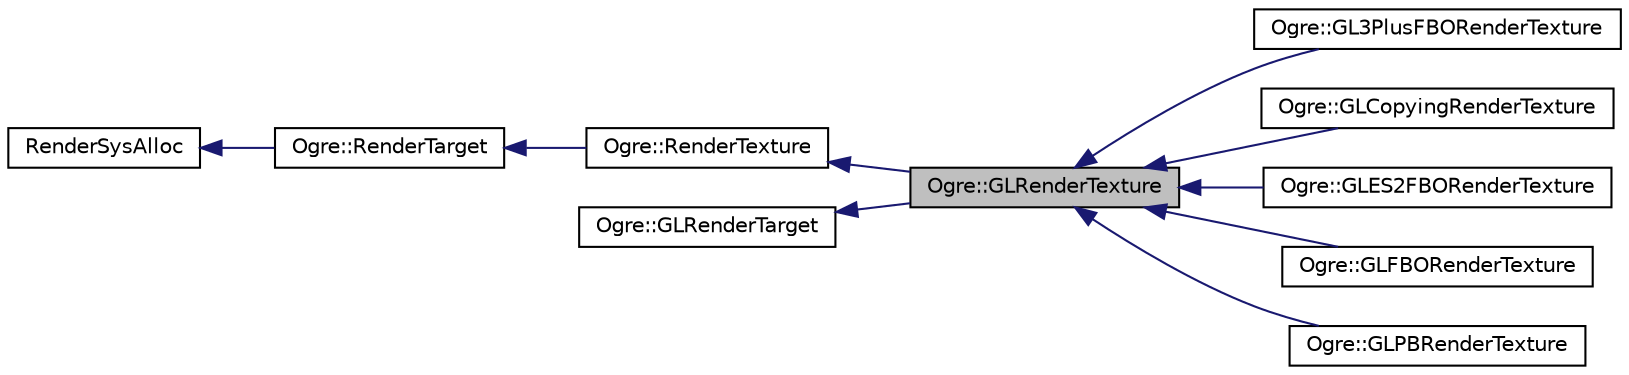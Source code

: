 digraph "Ogre::GLRenderTexture"
{
  bgcolor="transparent";
  edge [fontname="Helvetica",fontsize="10",labelfontname="Helvetica",labelfontsize="10"];
  node [fontname="Helvetica",fontsize="10",shape=record];
  rankdir="LR";
  Node0 [label="Ogre::GLRenderTexture",height=0.2,width=0.4,color="black", fillcolor="grey75", style="filled", fontcolor="black"];
  Node1 -> Node0 [dir="back",color="midnightblue",fontsize="10",style="solid",fontname="Helvetica"];
  Node1 [label="Ogre::RenderTexture",height=0.2,width=0.4,color="black",URL="$class_ogre_1_1_render_texture.html",tooltip="This class represents a RenderTarget that renders to a Texture. "];
  Node2 -> Node1 [dir="back",color="midnightblue",fontsize="10",style="solid",fontname="Helvetica"];
  Node2 [label="Ogre::RenderTarget",height=0.2,width=0.4,color="black",URL="$class_ogre_1_1_render_target.html",tooltip="A &#39;canvas&#39; which can receive the results of a rendering operation. "];
  Node3 -> Node2 [dir="back",color="midnightblue",fontsize="10",style="solid",fontname="Helvetica"];
  Node3 [label="RenderSysAlloc",height=0.2,width=0.4,color="black",URL="$class_ogre_1_1_allocated_object.html"];
  Node4 -> Node0 [dir="back",color="midnightblue",fontsize="10",style="solid",fontname="Helvetica"];
  Node4 [label="Ogre::GLRenderTarget",height=0.2,width=0.4,color="black",URL="$class_ogre_1_1_g_l_render_target.html"];
  Node0 -> Node5 [dir="back",color="midnightblue",fontsize="10",style="solid",fontname="Helvetica"];
  Node5 [label="Ogre::GL3PlusFBORenderTexture",height=0.2,width=0.4,color="black",URL="$class_ogre_1_1_g_l3_plus_f_b_o_render_texture.html",tooltip="RenderTexture for GL FBO. "];
  Node0 -> Node6 [dir="back",color="midnightblue",fontsize="10",style="solid",fontname="Helvetica"];
  Node6 [label="Ogre::GLCopyingRenderTexture",height=0.2,width=0.4,color="black",URL="$class_ogre_1_1_g_l_copying_render_texture.html"];
  Node0 -> Node7 [dir="back",color="midnightblue",fontsize="10",style="solid",fontname="Helvetica"];
  Node7 [label="Ogre::GLES2FBORenderTexture",height=0.2,width=0.4,color="black",URL="$class_ogre_1_1_g_l_e_s2_f_b_o_render_texture.html",tooltip="RenderTexture for GL ES 2 FBO. "];
  Node0 -> Node8 [dir="back",color="midnightblue",fontsize="10",style="solid",fontname="Helvetica"];
  Node8 [label="Ogre::GLFBORenderTexture",height=0.2,width=0.4,color="black",URL="$class_ogre_1_1_g_l_f_b_o_render_texture.html",tooltip="RenderTexture for GL FBO. "];
  Node0 -> Node9 [dir="back",color="midnightblue",fontsize="10",style="solid",fontname="Helvetica"];
  Node9 [label="Ogre::GLPBRenderTexture",height=0.2,width=0.4,color="black",URL="$class_ogre_1_1_g_l_p_b_render_texture.html"];
}
